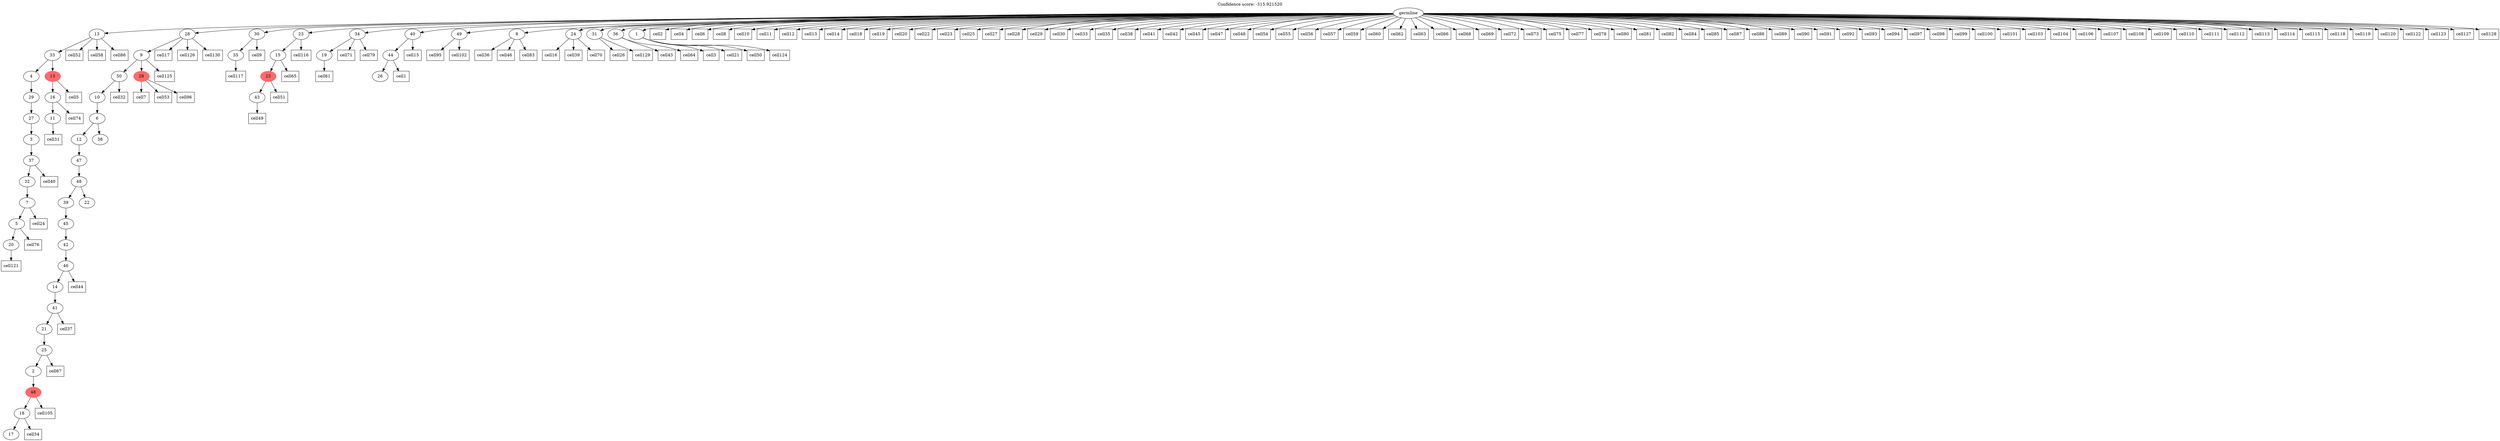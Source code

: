 digraph g {
	"51" -> "52";
	"52" [label="20"];
	"50" -> "51";
	"51" [label="5"];
	"49" -> "50";
	"50" [label="7"];
	"48" -> "49";
	"49" [label="32"];
	"47" -> "48";
	"48" [label="37"];
	"46" -> "47";
	"47" [label="3"];
	"45" -> "46";
	"46" [label="27"];
	"44" -> "45";
	"45" [label="29"];
	"42" -> "43";
	"43" [label="11"];
	"41" -> "42";
	"42" [label="16"];
	"40" -> "41";
	"41" [color=indianred1, style=filled, label="13"];
	"40" -> "44";
	"44" [label="4"];
	"39" -> "40";
	"40" [label="33"];
	"33" -> "34";
	"34" [label="17"];
	"32" -> "33";
	"33" [label="18"];
	"31" -> "32";
	"32" [color=indianred1, style=filled, label="48"];
	"30" -> "31";
	"31" [label="2"];
	"29" -> "30";
	"30" [label="25"];
	"28" -> "29";
	"29" [label="21"];
	"27" -> "28";
	"28" [label="41"];
	"26" -> "27";
	"27" [label="14"];
	"25" -> "26";
	"26" [label="46"];
	"24" -> "25";
	"25" [label="42"];
	"23" -> "24";
	"24" [label="45"];
	"22" -> "23";
	"23" [label="39"];
	"22" -> "35";
	"35" [label="22"];
	"21" -> "22";
	"22" [label="48"];
	"20" -> "21";
	"21" [label="47"];
	"19" -> "20";
	"20" [label="12"];
	"19" -> "36";
	"36" [label="38"];
	"18" -> "19";
	"19" [label="6"];
	"17" -> "18";
	"18" [label="10"];
	"16" -> "17";
	"17" [label="50"];
	"16" -> "37";
	"37" [color=indianred1, style=filled, label="28"];
	"15" -> "16";
	"16" [label="9"];
	"12" -> "13";
	"13" [label="35"];
	"10" -> "11";
	"11" [label="43"];
	"9" -> "10";
	"10" [color=indianred1, style=filled, label="23"];
	"8" -> "9";
	"9" [label="15"];
	"5" -> "6";
	"6" [label="19"];
	"2" -> "3";
	"3" [label="26"];
	"1" -> "2";
	"2" [label="44"];
	"0" -> "1";
	"1" [label="40"];
	"0" -> "4";
	"4" [label="49"];
	"0" -> "5";
	"5" [label="34"];
	"0" -> "7";
	"7" [label="8"];
	"0" -> "8";
	"8" [label="23"];
	"0" -> "12";
	"12" [label="30"];
	"0" -> "14";
	"14" [label="24"];
	"0" -> "15";
	"15" [label="28"];
	"0" -> "38";
	"38" [label="31"];
	"0" -> "39";
	"39" [label="13"];
	"0" -> "53";
	"53" [label="36"];
	"0" -> "54";
	"54" [label="1"];
	"0" [label="germline"];
	"2" -> "cell1";
	"cell1" [shape=box];
	"0" -> "cell2";
	"cell2" [shape=box];
	"54" -> "cell3";
	"cell3" [shape=box];
	"0" -> "cell4";
	"cell4" [shape=box];
	"41" -> "cell5";
	"cell5" [shape=box];
	"0" -> "cell6";
	"cell6" [shape=box];
	"37" -> "cell7";
	"cell7" [shape=box];
	"0" -> "cell8";
	"cell8" [shape=box];
	"12" -> "cell9";
	"cell9" [shape=box];
	"0" -> "cell10";
	"cell10" [shape=box];
	"0" -> "cell11";
	"cell11" [shape=box];
	"0" -> "cell12";
	"cell12" [shape=box];
	"0" -> "cell13";
	"cell13" [shape=box];
	"0" -> "cell14";
	"cell14" [shape=box];
	"1" -> "cell15";
	"cell15" [shape=box];
	"14" -> "cell16";
	"cell16" [shape=box];
	"15" -> "cell17";
	"cell17" [shape=box];
	"0" -> "cell18";
	"cell18" [shape=box];
	"0" -> "cell19";
	"cell19" [shape=box];
	"0" -> "cell20";
	"cell20" [shape=box];
	"54" -> "cell21";
	"cell21" [shape=box];
	"0" -> "cell22";
	"cell22" [shape=box];
	"0" -> "cell23";
	"cell23" [shape=box];
	"50" -> "cell24";
	"cell24" [shape=box];
	"0" -> "cell25";
	"cell25" [shape=box];
	"38" -> "cell26";
	"cell26" [shape=box];
	"0" -> "cell27";
	"cell27" [shape=box];
	"0" -> "cell28";
	"cell28" [shape=box];
	"0" -> "cell29";
	"cell29" [shape=box];
	"0" -> "cell30";
	"cell30" [shape=box];
	"43" -> "cell31";
	"cell31" [shape=box];
	"17" -> "cell32";
	"cell32" [shape=box];
	"0" -> "cell33";
	"cell33" [shape=box];
	"33" -> "cell34";
	"cell34" [shape=box];
	"0" -> "cell35";
	"cell35" [shape=box];
	"7" -> "cell36";
	"cell36" [shape=box];
	"28" -> "cell37";
	"cell37" [shape=box];
	"0" -> "cell38";
	"cell38" [shape=box];
	"14" -> "cell39";
	"cell39" [shape=box];
	"48" -> "cell40";
	"cell40" [shape=box];
	"0" -> "cell41";
	"cell41" [shape=box];
	"0" -> "cell42";
	"cell42" [shape=box];
	"53" -> "cell43";
	"cell43" [shape=box];
	"26" -> "cell44";
	"cell44" [shape=box];
	"0" -> "cell45";
	"cell45" [shape=box];
	"7" -> "cell46";
	"cell46" [shape=box];
	"0" -> "cell47";
	"cell47" [shape=box];
	"0" -> "cell48";
	"cell48" [shape=box];
	"11" -> "cell49";
	"cell49" [shape=box];
	"54" -> "cell50";
	"cell50" [shape=box];
	"10" -> "cell51";
	"cell51" [shape=box];
	"39" -> "cell52";
	"cell52" [shape=box];
	"37" -> "cell53";
	"cell53" [shape=box];
	"0" -> "cell54";
	"cell54" [shape=box];
	"0" -> "cell55";
	"cell55" [shape=box];
	"0" -> "cell56";
	"cell56" [shape=box];
	"0" -> "cell57";
	"cell57" [shape=box];
	"39" -> "cell58";
	"cell58" [shape=box];
	"0" -> "cell59";
	"cell59" [shape=box];
	"0" -> "cell60";
	"cell60" [shape=box];
	"6" -> "cell61";
	"cell61" [shape=box];
	"0" -> "cell62";
	"cell62" [shape=box];
	"0" -> "cell63";
	"cell63" [shape=box];
	"53" -> "cell64";
	"cell64" [shape=box];
	"9" -> "cell65";
	"cell65" [shape=box];
	"0" -> "cell66";
	"cell66" [shape=box];
	"30" -> "cell67";
	"cell67" [shape=box];
	"0" -> "cell68";
	"cell68" [shape=box];
	"0" -> "cell69";
	"cell69" [shape=box];
	"14" -> "cell70";
	"cell70" [shape=box];
	"5" -> "cell71";
	"cell71" [shape=box];
	"0" -> "cell72";
	"cell72" [shape=box];
	"0" -> "cell73";
	"cell73" [shape=box];
	"42" -> "cell74";
	"cell74" [shape=box];
	"0" -> "cell75";
	"cell75" [shape=box];
	"51" -> "cell76";
	"cell76" [shape=box];
	"0" -> "cell77";
	"cell77" [shape=box];
	"0" -> "cell78";
	"cell78" [shape=box];
	"5" -> "cell79";
	"cell79" [shape=box];
	"0" -> "cell80";
	"cell80" [shape=box];
	"0" -> "cell81";
	"cell81" [shape=box];
	"0" -> "cell82";
	"cell82" [shape=box];
	"7" -> "cell83";
	"cell83" [shape=box];
	"0" -> "cell84";
	"cell84" [shape=box];
	"0" -> "cell85";
	"cell85" [shape=box];
	"39" -> "cell86";
	"cell86" [shape=box];
	"0" -> "cell87";
	"cell87" [shape=box];
	"0" -> "cell88";
	"cell88" [shape=box];
	"0" -> "cell89";
	"cell89" [shape=box];
	"0" -> "cell90";
	"cell90" [shape=box];
	"0" -> "cell91";
	"cell91" [shape=box];
	"0" -> "cell92";
	"cell92" [shape=box];
	"0" -> "cell93";
	"cell93" [shape=box];
	"0" -> "cell94";
	"cell94" [shape=box];
	"4" -> "cell95";
	"cell95" [shape=box];
	"37" -> "cell96";
	"cell96" [shape=box];
	"0" -> "cell97";
	"cell97" [shape=box];
	"0" -> "cell98";
	"cell98" [shape=box];
	"0" -> "cell99";
	"cell99" [shape=box];
	"0" -> "cell100";
	"cell100" [shape=box];
	"0" -> "cell101";
	"cell101" [shape=box];
	"4" -> "cell102";
	"cell102" [shape=box];
	"0" -> "cell103";
	"cell103" [shape=box];
	"0" -> "cell104";
	"cell104" [shape=box];
	"32" -> "cell105";
	"cell105" [shape=box];
	"0" -> "cell106";
	"cell106" [shape=box];
	"0" -> "cell107";
	"cell107" [shape=box];
	"0" -> "cell108";
	"cell108" [shape=box];
	"0" -> "cell109";
	"cell109" [shape=box];
	"0" -> "cell110";
	"cell110" [shape=box];
	"0" -> "cell111";
	"cell111" [shape=box];
	"0" -> "cell112";
	"cell112" [shape=box];
	"0" -> "cell113";
	"cell113" [shape=box];
	"0" -> "cell114";
	"cell114" [shape=box];
	"0" -> "cell115";
	"cell115" [shape=box];
	"8" -> "cell116";
	"cell116" [shape=box];
	"13" -> "cell117";
	"cell117" [shape=box];
	"0" -> "cell118";
	"cell118" [shape=box];
	"0" -> "cell119";
	"cell119" [shape=box];
	"0" -> "cell120";
	"cell120" [shape=box];
	"52" -> "cell121";
	"cell121" [shape=box];
	"0" -> "cell122";
	"cell122" [shape=box];
	"0" -> "cell123";
	"cell123" [shape=box];
	"54" -> "cell124";
	"cell124" [shape=box];
	"16" -> "cell125";
	"cell125" [shape=box];
	"15" -> "cell126";
	"cell126" [shape=box];
	"0" -> "cell127";
	"cell127" [shape=box];
	"0" -> "cell128";
	"cell128" [shape=box];
	"38" -> "cell129";
	"cell129" [shape=box];
	"15" -> "cell130";
	"cell130" [shape=box];
	labelloc="t";
	label="Confidence score: -315.921520";
}
